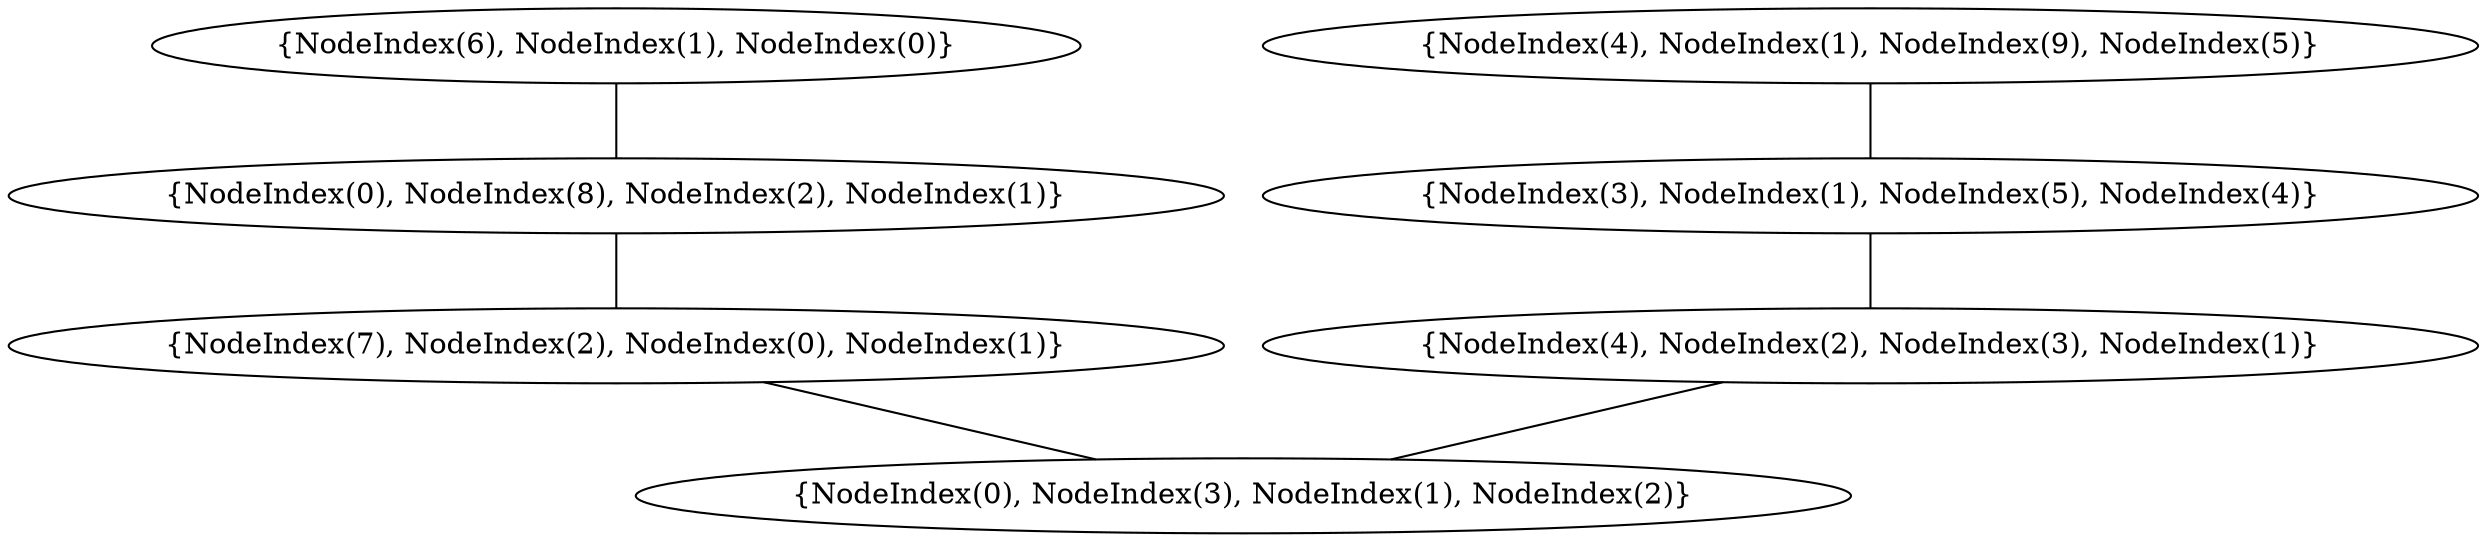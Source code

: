 graph {
    0 [ label = "{NodeIndex(0), NodeIndex(3), NodeIndex(1), NodeIndex(2)}" ]
    1 [ label = "{NodeIndex(7), NodeIndex(2), NodeIndex(0), NodeIndex(1)}" ]
    2 [ label = "{NodeIndex(0), NodeIndex(8), NodeIndex(2), NodeIndex(1)}" ]
    3 [ label = "{NodeIndex(6), NodeIndex(1), NodeIndex(0)}" ]
    4 [ label = "{NodeIndex(4), NodeIndex(2), NodeIndex(3), NodeIndex(1)}" ]
    5 [ label = "{NodeIndex(3), NodeIndex(1), NodeIndex(5), NodeIndex(4)}" ]
    6 [ label = "{NodeIndex(4), NodeIndex(1), NodeIndex(9), NodeIndex(5)}" ]
    1 -- 0 [ ]
    2 -- 1 [ ]
    4 -- 0 [ ]
    5 -- 4 [ ]
    6 -- 5 [ ]
    3 -- 2 [ ]
}
